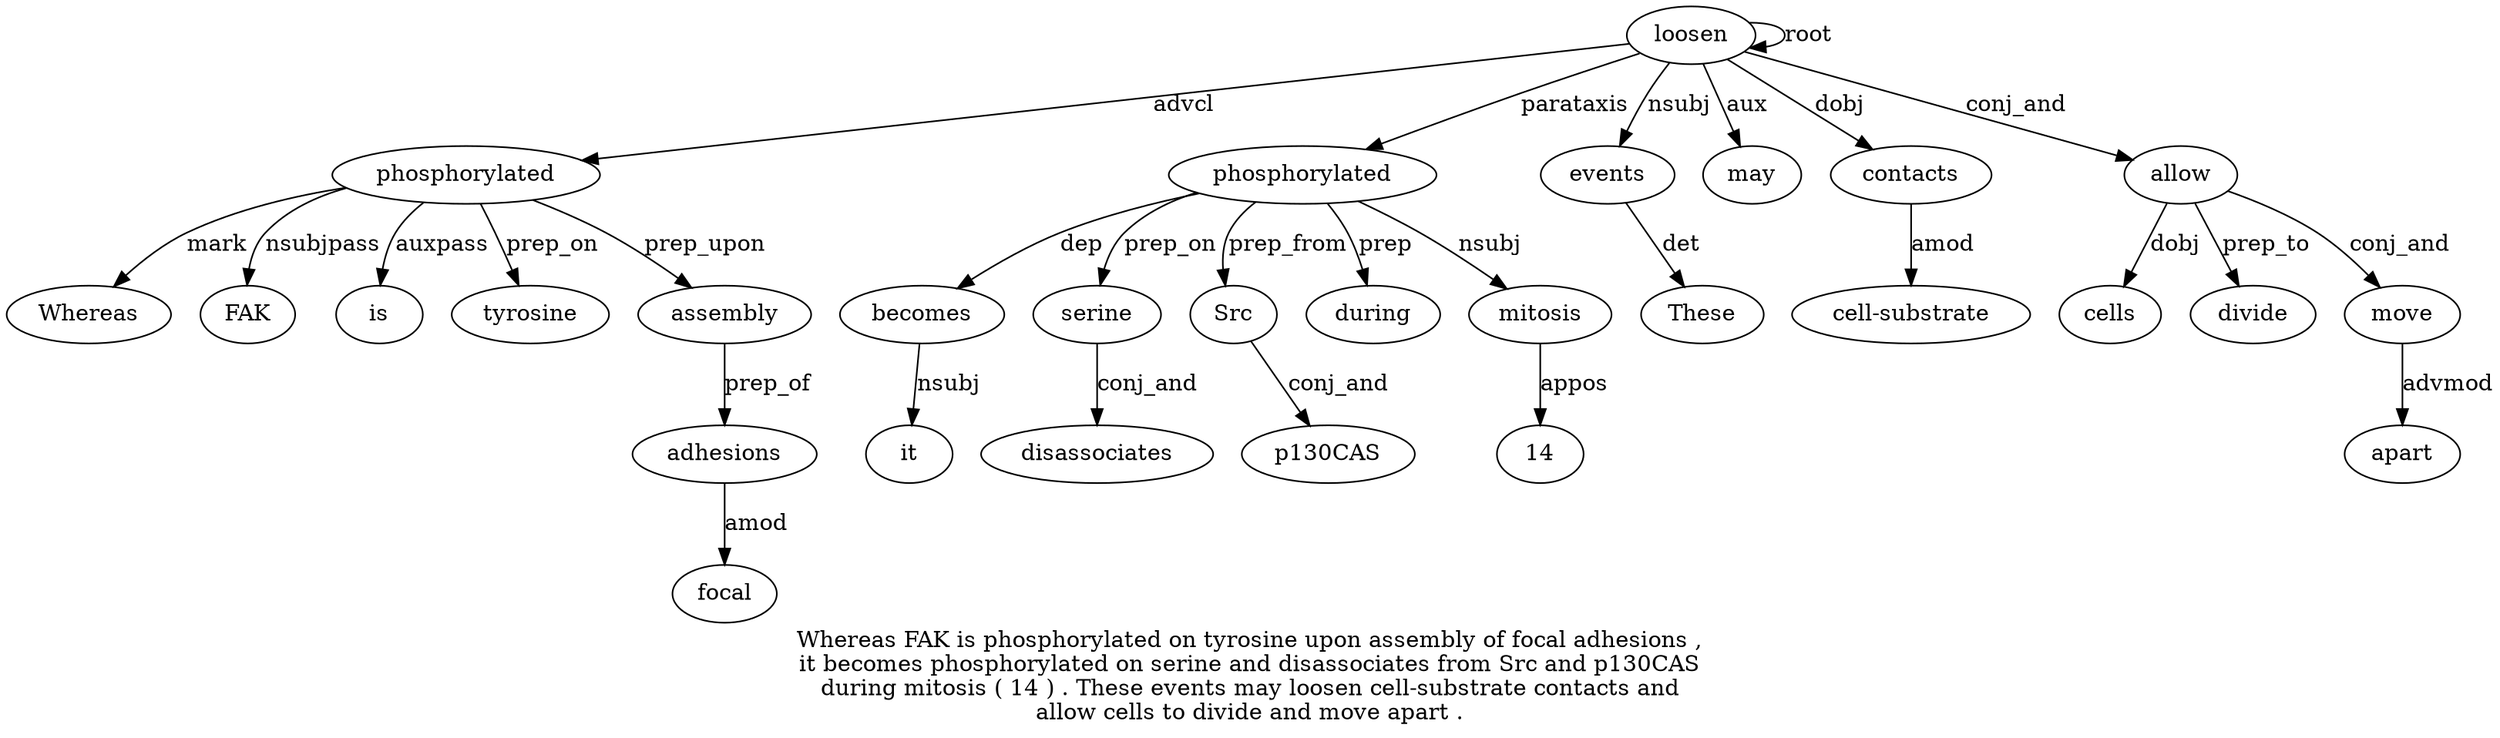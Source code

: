 digraph "Whereas FAK is phosphorylated on tyrosine upon assembly of focal adhesions ,  it becomes phosphorylated on serine and disassociates from Src and p130CAS during mitosis ( 14 ) . These events may loosen cell-substrate contacts and allow cells to divide and move apart ." {
label="Whereas FAK is phosphorylated on tyrosine upon assembly of focal adhesions ,
it becomes phosphorylated on serine and disassociates from Src and p130CAS
during mitosis ( 14 ) . These events may loosen cell-substrate contacts and
allow cells to divide and move apart .";
phosphorylated4 [style=filled, fillcolor=white, label=phosphorylated];
Whereas1 [style=filled, fillcolor=white, label=Whereas];
phosphorylated4 -> Whereas1  [label=mark];
FAK2 [style=filled, fillcolor=white, label=FAK];
phosphorylated4 -> FAK2  [label=nsubjpass];
is3 [style=filled, fillcolor=white, label=is];
phosphorylated4 -> is3  [label=auxpass];
loosen33 [style=filled, fillcolor=white, label=loosen];
loosen33 -> phosphorylated4  [label=advcl];
tyrosine6 [style=filled, fillcolor=white, label=tyrosine];
phosphorylated4 -> tyrosine6  [label=prep_on];
assembly8 [style=filled, fillcolor=white, label=assembly];
phosphorylated4 -> assembly8  [label=prep_upon];
adhesions11 [style=filled, fillcolor=white, label=adhesions];
focal10 [style=filled, fillcolor=white, label=focal];
adhesions11 -> focal10  [label=amod];
assembly8 -> adhesions11  [label=prep_of];
becomes14 [style=filled, fillcolor=white, label=becomes];
it13 [style=filled, fillcolor=white, label=it];
becomes14 -> it13  [label=nsubj];
phosphorylated15 [style=filled, fillcolor=white, label=phosphorylated];
phosphorylated15 -> becomes14  [label=dep];
loosen33 -> phosphorylated15  [label=parataxis];
serine17 [style=filled, fillcolor=white, label=serine];
phosphorylated15 -> serine17  [label=prep_on];
disassociates19 [style=filled, fillcolor=white, label=disassociates];
serine17 -> disassociates19  [label=conj_and];
Src21 [style=filled, fillcolor=white, label=Src];
phosphorylated15 -> Src21  [label=prep_from];
p130CAS2 [style=filled, fillcolor=white, label=p130CAS];
Src21 -> p130CAS2  [label=conj_and];
during24 [style=filled, fillcolor=white, label=during];
phosphorylated15 -> during24  [label=prep];
mitosis25 [style=filled, fillcolor=white, label=mitosis];
phosphorylated15 -> mitosis25  [label=nsubj];
1427 [style=filled, fillcolor=white, label=14];
mitosis25 -> 1427  [label=appos];
events31 [style=filled, fillcolor=white, label=events];
These30 [style=filled, fillcolor=white, label=These];
events31 -> These30  [label=det];
loosen33 -> events31  [label=nsubj];
may32 [style=filled, fillcolor=white, label=may];
loosen33 -> may32  [label=aux];
loosen33 -> loosen33  [label=root];
contacts35 [style=filled, fillcolor=white, label=contacts];
"cell-substrate34" [style=filled, fillcolor=white, label="cell-substrate"];
contacts35 -> "cell-substrate34"  [label=amod];
loosen33 -> contacts35  [label=dobj];
allow37 [style=filled, fillcolor=white, label=allow];
loosen33 -> allow37  [label=conj_and];
cells38 [style=filled, fillcolor=white, label=cells];
allow37 -> cells38  [label=dobj];
divide40 [style=filled, fillcolor=white, label=divide];
allow37 -> divide40  [label=prep_to];
move42 [style=filled, fillcolor=white, label=move];
allow37 -> move42  [label=conj_and];
apart43 [style=filled, fillcolor=white, label=apart];
move42 -> apart43  [label=advmod];
}
